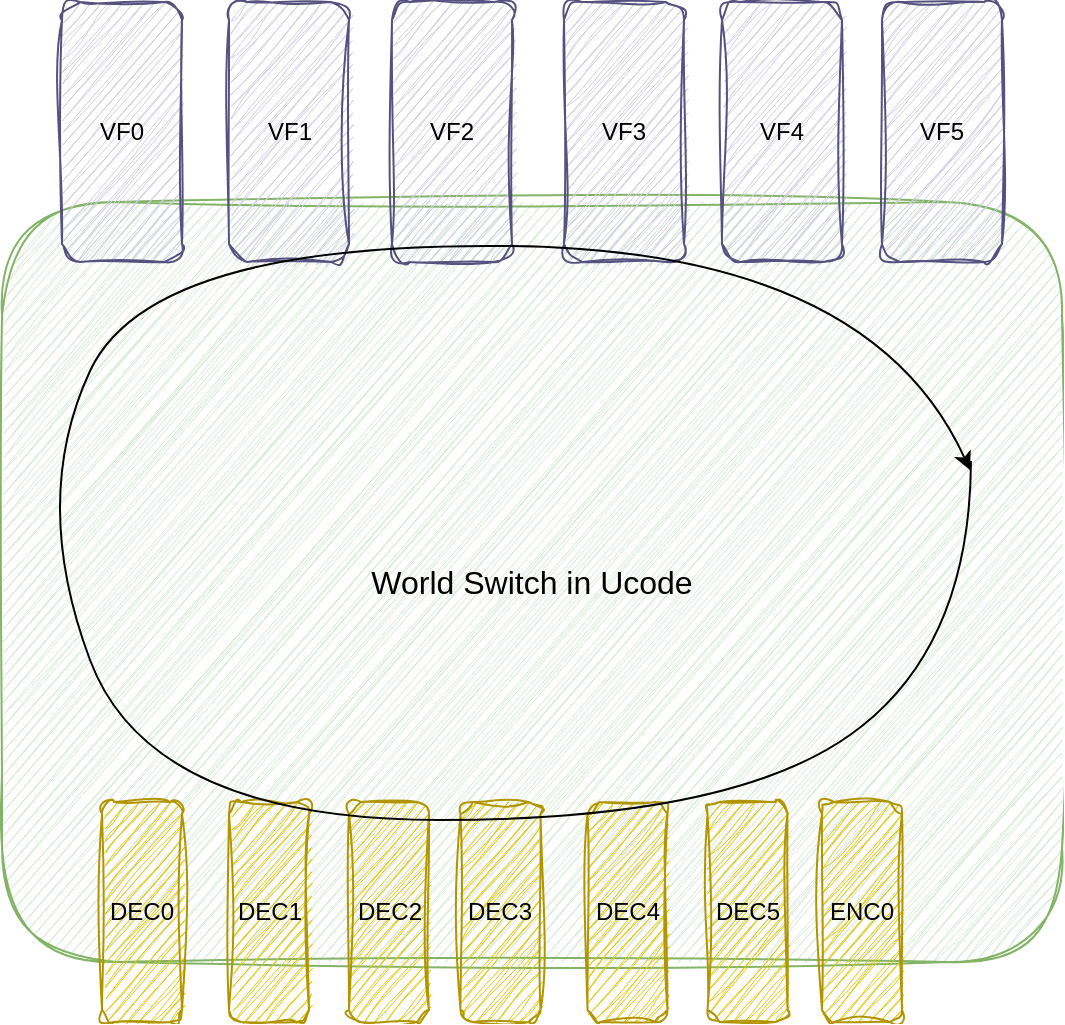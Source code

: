 <mxfile version="23.1.1" type="github">
  <diagram name="Page-1" id="c7558073-3199-34d8-9f00-42111426c3f3">
    <mxGraphModel dx="1434" dy="771" grid="1" gridSize="10" guides="1" tooltips="1" connect="1" arrows="1" fold="1" page="1" pageScale="1" pageWidth="826" pageHeight="1169" background="none" math="0" shadow="0">
      <root>
        <mxCell id="0" />
        <mxCell id="1" parent="0" />
        <mxCell id="O2sIWzyAN3iopfaGM0Wt-103" value="&lt;font style=&quot;font-size: 16px;&quot;&gt;World Switch in Ucode&lt;/font&gt;" style="rounded=1;whiteSpace=wrap;html=1;fillColor=#d5e8d4;strokeColor=#82b366;glass=0;shadow=0;sketch=1;curveFitting=1;jiggle=2;" parent="1" vertex="1">
          <mxGeometry x="130" y="540" width="530" height="380" as="geometry" />
        </mxCell>
        <mxCell id="O2sIWzyAN3iopfaGM0Wt-96" value="VF0" style="rounded=1;whiteSpace=wrap;html=1;fillColor=#d0cee2;strokeColor=#56517e;glass=0;shadow=0;sketch=1;curveFitting=1;jiggle=2;" parent="1" vertex="1">
          <mxGeometry x="160" y="440" width="60" height="130" as="geometry" />
        </mxCell>
        <mxCell id="O2sIWzyAN3iopfaGM0Wt-98" value="VF1" style="rounded=1;whiteSpace=wrap;html=1;fillColor=#d0cee2;strokeColor=#56517e;glass=0;shadow=0;sketch=1;curveFitting=1;jiggle=2;" parent="1" vertex="1">
          <mxGeometry x="243.5" y="440" width="60" height="130" as="geometry" />
        </mxCell>
        <mxCell id="O2sIWzyAN3iopfaGM0Wt-99" value="VF2" style="rounded=1;whiteSpace=wrap;html=1;fillColor=#d0cee2;strokeColor=#56517e;glass=0;shadow=0;sketch=1;curveFitting=1;jiggle=2;" parent="1" vertex="1">
          <mxGeometry x="325" y="440" width="60" height="130" as="geometry" />
        </mxCell>
        <mxCell id="O2sIWzyAN3iopfaGM0Wt-100" value="VF3" style="rounded=1;whiteSpace=wrap;html=1;fillColor=#d0cee2;strokeColor=#56517e;glass=0;shadow=0;sketch=1;curveFitting=1;jiggle=2;" parent="1" vertex="1">
          <mxGeometry x="411" y="440" width="60" height="130" as="geometry" />
        </mxCell>
        <mxCell id="O2sIWzyAN3iopfaGM0Wt-101" value="VF4" style="rounded=1;whiteSpace=wrap;html=1;fillColor=#d0cee2;strokeColor=#56517e;glass=0;shadow=0;sketch=1;curveFitting=1;jiggle=2;" parent="1" vertex="1">
          <mxGeometry x="490" y="440" width="60" height="130" as="geometry" />
        </mxCell>
        <mxCell id="O2sIWzyAN3iopfaGM0Wt-102" value="VF5" style="rounded=1;whiteSpace=wrap;html=1;fillColor=#d0cee2;strokeColor=#56517e;glass=0;shadow=0;sketch=1;curveFitting=1;jiggle=2;" parent="1" vertex="1">
          <mxGeometry x="570" y="440" width="60" height="130" as="geometry" />
        </mxCell>
        <mxCell id="O2sIWzyAN3iopfaGM0Wt-128" value="DEC0" style="rounded=1;whiteSpace=wrap;html=1;sketch=1;curveFitting=1;jiggle=2;shadow=0;fillColor=#e3c800;fontColor=#000000;strokeColor=#B09500;" parent="1" vertex="1">
          <mxGeometry x="180" y="840" width="40" height="110" as="geometry" />
        </mxCell>
        <mxCell id="O2sIWzyAN3iopfaGM0Wt-129" value="DEC1" style="rounded=1;whiteSpace=wrap;html=1;sketch=1;curveFitting=1;jiggle=2;shadow=0;fillColor=#e3c800;fontColor=#000000;strokeColor=#B09500;" parent="1" vertex="1">
          <mxGeometry x="243.5" y="840" width="40" height="110" as="geometry" />
        </mxCell>
        <mxCell id="O2sIWzyAN3iopfaGM0Wt-130" value="DEC2" style="rounded=1;whiteSpace=wrap;html=1;sketch=1;curveFitting=1;jiggle=2;shadow=0;fillColor=#e3c800;fontColor=#000000;strokeColor=#B09500;" parent="1" vertex="1">
          <mxGeometry x="303.5" y="840" width="40" height="110" as="geometry" />
        </mxCell>
        <mxCell id="O2sIWzyAN3iopfaGM0Wt-132" value="DEC3" style="rounded=1;whiteSpace=wrap;html=1;sketch=1;curveFitting=1;jiggle=2;shadow=0;fillColor=#e3c800;fontColor=#000000;strokeColor=#B09500;" parent="1" vertex="1">
          <mxGeometry x="359.25" y="840" width="40" height="110" as="geometry" />
        </mxCell>
        <mxCell id="O2sIWzyAN3iopfaGM0Wt-133" value="DEC4" style="rounded=1;whiteSpace=wrap;html=1;sketch=1;curveFitting=1;jiggle=2;shadow=0;fillColor=#e3c800;fontColor=#000000;strokeColor=#B09500;" parent="1" vertex="1">
          <mxGeometry x="422.75" y="840" width="40" height="110" as="geometry" />
        </mxCell>
        <mxCell id="O2sIWzyAN3iopfaGM0Wt-134" value="DEC5" style="rounded=1;whiteSpace=wrap;html=1;sketch=1;curveFitting=1;jiggle=2;shadow=0;fillColor=#e3c800;fontColor=#000000;strokeColor=#B09500;" parent="1" vertex="1">
          <mxGeometry x="482.75" y="840" width="40" height="110" as="geometry" />
        </mxCell>
        <mxCell id="O2sIWzyAN3iopfaGM0Wt-135" value="ENC0" style="rounded=1;whiteSpace=wrap;html=1;sketch=1;curveFitting=1;jiggle=2;shadow=0;fillColor=#e3c800;fontColor=#000000;strokeColor=#B09500;" parent="1" vertex="1">
          <mxGeometry x="540" y="840" width="40" height="110" as="geometry" />
        </mxCell>
        <mxCell id="O2sIWzyAN3iopfaGM0Wt-136" value="" style="curved=1;endArrow=classic;html=1;rounded=0;" parent="1" edge="1">
          <mxGeometry width="50" height="50" relative="1" as="geometry">
            <mxPoint x="614.5" y="669.5" as="sourcePoint" />
            <mxPoint x="614" y="674" as="targetPoint" />
            <Array as="points">
              <mxPoint x="614" y="764" />
              <mxPoint x="494" y="849" />
              <mxPoint x="204" y="849" />
              <mxPoint x="144" y="689" />
              <mxPoint x="204" y="560" />
              <mxPoint x="564" y="564" />
            </Array>
          </mxGeometry>
        </mxCell>
      </root>
    </mxGraphModel>
  </diagram>
</mxfile>
